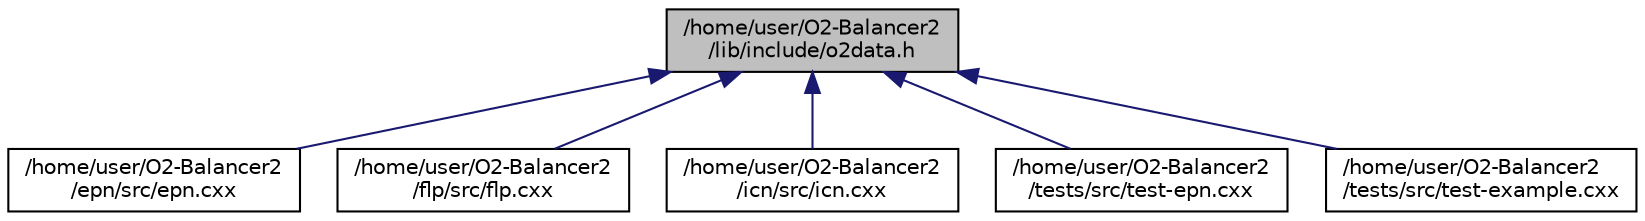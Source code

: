 digraph "/home/user/O2-Balancer2/lib/include/o2data.h"
{
  edge [fontname="Helvetica",fontsize="10",labelfontname="Helvetica",labelfontsize="10"];
  node [fontname="Helvetica",fontsize="10",shape=record];
  Node2 [label="/home/user/O2-Balancer2\l/lib/include/o2data.h",height=0.2,width=0.4,color="black", fillcolor="grey75", style="filled", fontcolor="black"];
  Node2 -> Node3 [dir="back",color="midnightblue",fontsize="10",style="solid",fontname="Helvetica"];
  Node3 [label="/home/user/O2-Balancer2\l/epn/src/epn.cxx",height=0.2,width=0.4,color="black", fillcolor="white", style="filled",URL="$epn_8cxx.html"];
  Node2 -> Node4 [dir="back",color="midnightblue",fontsize="10",style="solid",fontname="Helvetica"];
  Node4 [label="/home/user/O2-Balancer2\l/flp/src/flp.cxx",height=0.2,width=0.4,color="black", fillcolor="white", style="filled",URL="$flp_8cxx.html"];
  Node2 -> Node5 [dir="back",color="midnightblue",fontsize="10",style="solid",fontname="Helvetica"];
  Node5 [label="/home/user/O2-Balancer2\l/icn/src/icn.cxx",height=0.2,width=0.4,color="black", fillcolor="white", style="filled",URL="$icn_8cxx.html"];
  Node2 -> Node6 [dir="back",color="midnightblue",fontsize="10",style="solid",fontname="Helvetica"];
  Node6 [label="/home/user/O2-Balancer2\l/tests/src/test-epn.cxx",height=0.2,width=0.4,color="black", fillcolor="white", style="filled",URL="$test-epn_8cxx.html"];
  Node2 -> Node7 [dir="back",color="midnightblue",fontsize="10",style="solid",fontname="Helvetica"];
  Node7 [label="/home/user/O2-Balancer2\l/tests/src/test-example.cxx",height=0.2,width=0.4,color="black", fillcolor="white", style="filled",URL="$test-example_8cxx.html"];
}
